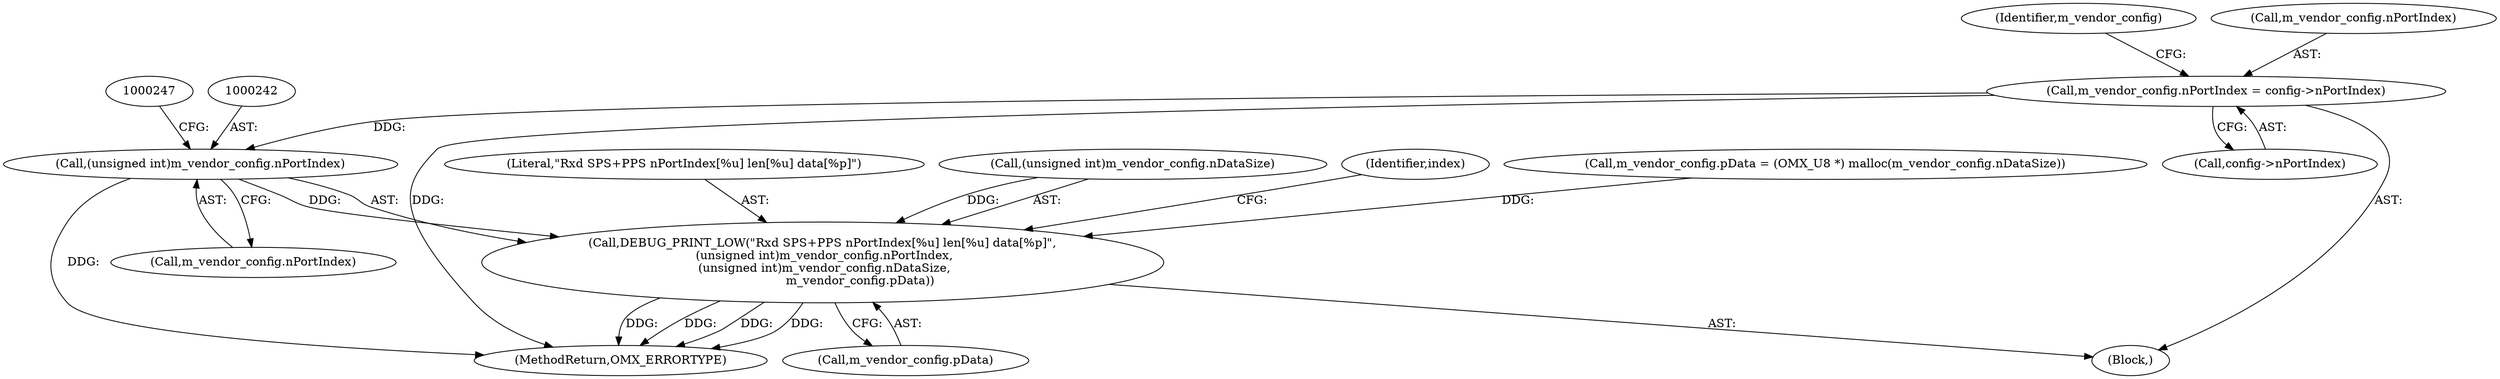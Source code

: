 digraph "0_Android_560ccdb509a7b86186fac0fce1b25bd9a3e6a6e8_1@pointer" {
"1000199" [label="(Call,m_vendor_config.nPortIndex = config->nPortIndex)"];
"1000241" [label="(Call,(unsigned int)m_vendor_config.nPortIndex)"];
"1000239" [label="(Call,DEBUG_PRINT_LOW(\"Rxd SPS+PPS nPortIndex[%u] len[%u] data[%p]\",\n (unsigned int)m_vendor_config.nPortIndex,\n (unsigned int)m_vendor_config.nDataSize,\n                    m_vendor_config.pData))"];
"1000157" [label="(Block,)"];
"1000240" [label="(Literal,\"Rxd SPS+PPS nPortIndex[%u] len[%u] data[%p]\")"];
"1000256" [label="(Identifier,index)"];
"1000243" [label="(Call,m_vendor_config.nPortIndex)"];
"1000251" [label="(Call,m_vendor_config.pData)"];
"1000219" [label="(Call,m_vendor_config.pData = (OMX_U8 *) malloc(m_vendor_config.nDataSize))"];
"1000208" [label="(Identifier,m_vendor_config)"];
"1000199" [label="(Call,m_vendor_config.nPortIndex = config->nPortIndex)"];
"1000246" [label="(Call,(unsigned int)m_vendor_config.nDataSize)"];
"1001056" [label="(MethodReturn,OMX_ERRORTYPE)"];
"1000239" [label="(Call,DEBUG_PRINT_LOW(\"Rxd SPS+PPS nPortIndex[%u] len[%u] data[%p]\",\n (unsigned int)m_vendor_config.nPortIndex,\n (unsigned int)m_vendor_config.nDataSize,\n                    m_vendor_config.pData))"];
"1000241" [label="(Call,(unsigned int)m_vendor_config.nPortIndex)"];
"1000203" [label="(Call,config->nPortIndex)"];
"1000200" [label="(Call,m_vendor_config.nPortIndex)"];
"1000199" -> "1000157"  [label="AST: "];
"1000199" -> "1000203"  [label="CFG: "];
"1000200" -> "1000199"  [label="AST: "];
"1000203" -> "1000199"  [label="AST: "];
"1000208" -> "1000199"  [label="CFG: "];
"1000199" -> "1001056"  [label="DDG: "];
"1000199" -> "1000241"  [label="DDG: "];
"1000241" -> "1000239"  [label="AST: "];
"1000241" -> "1000243"  [label="CFG: "];
"1000242" -> "1000241"  [label="AST: "];
"1000243" -> "1000241"  [label="AST: "];
"1000247" -> "1000241"  [label="CFG: "];
"1000241" -> "1001056"  [label="DDG: "];
"1000241" -> "1000239"  [label="DDG: "];
"1000239" -> "1000157"  [label="AST: "];
"1000239" -> "1000251"  [label="CFG: "];
"1000240" -> "1000239"  [label="AST: "];
"1000246" -> "1000239"  [label="AST: "];
"1000251" -> "1000239"  [label="AST: "];
"1000256" -> "1000239"  [label="CFG: "];
"1000239" -> "1001056"  [label="DDG: "];
"1000239" -> "1001056"  [label="DDG: "];
"1000239" -> "1001056"  [label="DDG: "];
"1000239" -> "1001056"  [label="DDG: "];
"1000246" -> "1000239"  [label="DDG: "];
"1000219" -> "1000239"  [label="DDG: "];
}

